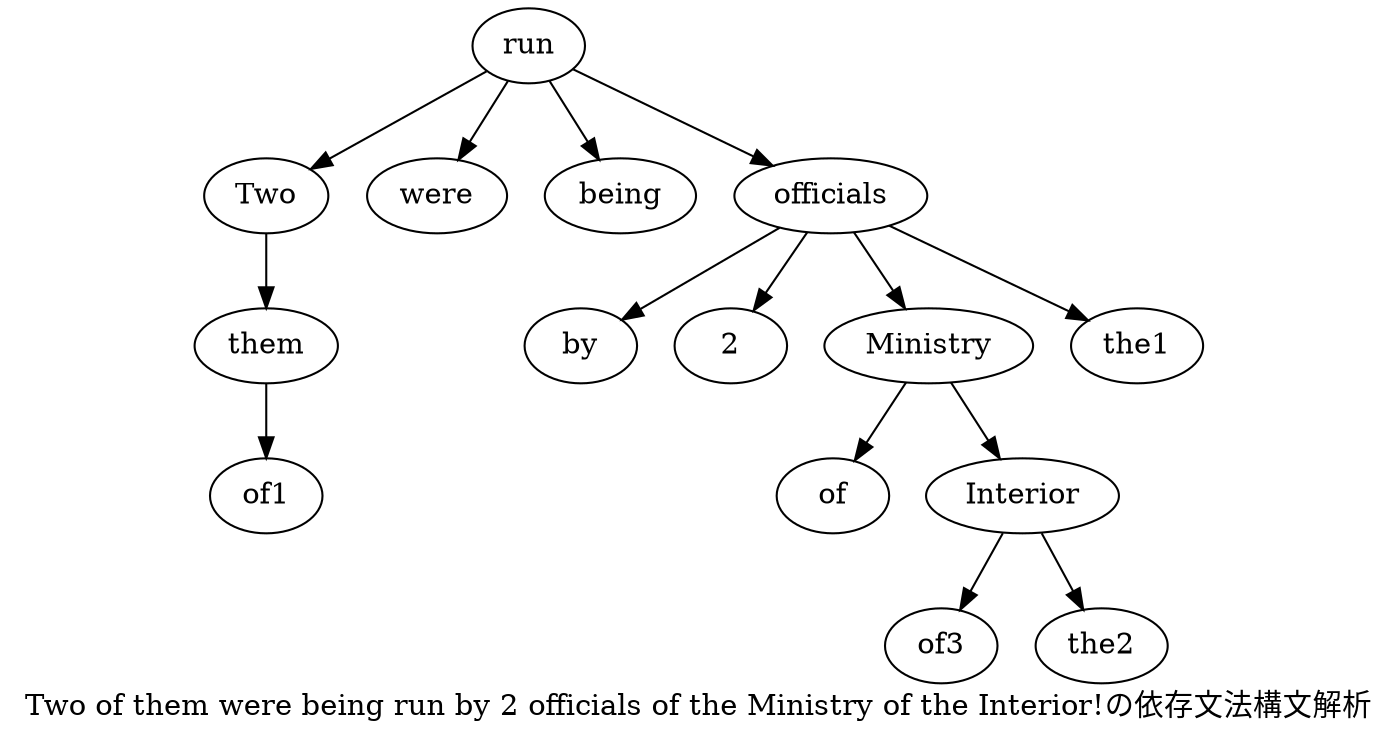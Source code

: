 digraph G{
	rankdir="LL"
	label="Two of them were being run by 2 officials of the Ministry of the Interior!の依存文法構文解析"
	"run" -> "Two"
	"them" -> "of1"
	"Two" -> "them"
	"run" -> "were"
	"run" -> "being"
	"officials" -> "by"
	"officials" -> "2"
	"run" -> "officials"
	"Ministry" -> "of"
	"officials" -> "the1"
	"officials" -> "Ministry"
	"Interior" -> "of3"
	"Interior" -> "the2"
	"Ministry" -> "Interior"
}